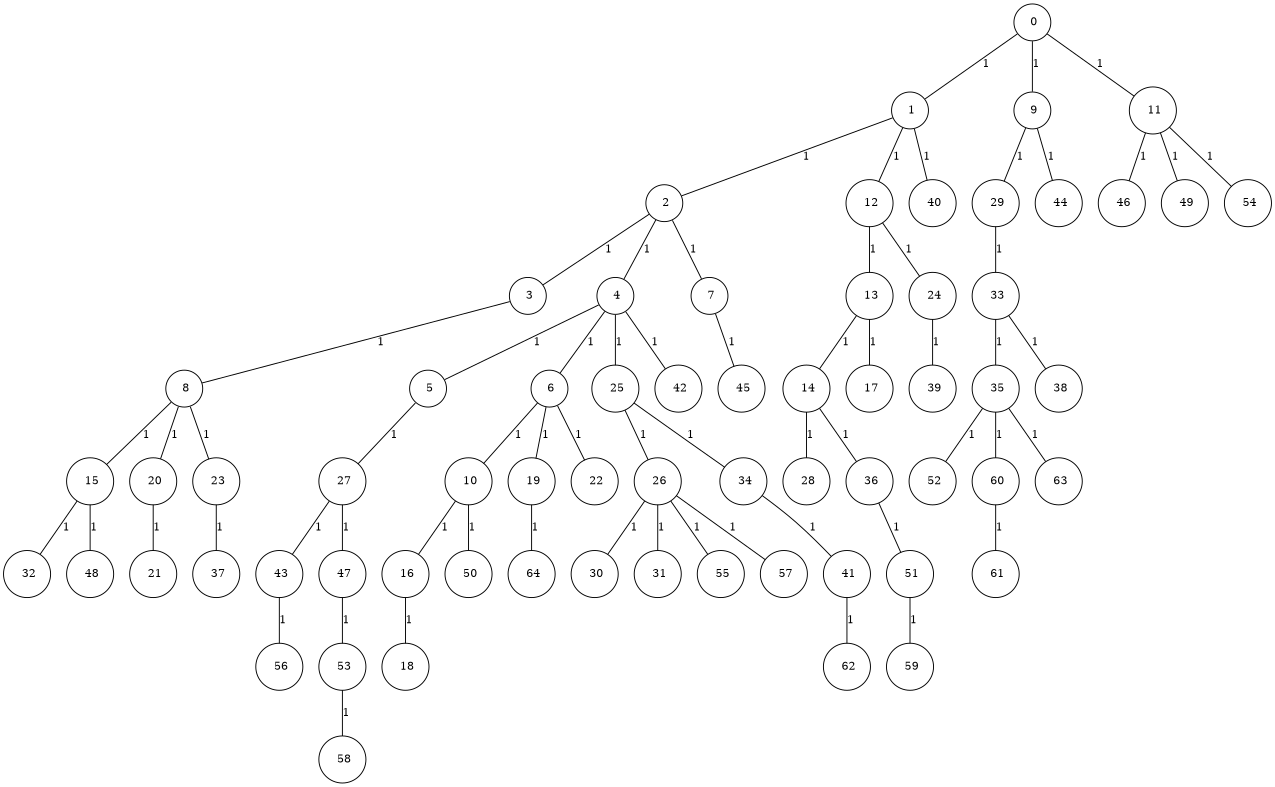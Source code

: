 graph G {
size="8.5,11;"
ratio = "expand;"
fixedsize="true;"
overlap="scale;"
node[shape=circle,width=.12,hight=.12,fontsize=12]
edge[fontsize=12]

0[label=" 0" color=black, pos="2.0803575,0.65213412!"];
1[label=" 1" color=black, pos="2.972608,2.1897184!"];
2[label=" 2" color=black, pos="0.40174218,0.50621423!"];
3[label=" 3" color=black, pos="1.729731,1.8493351!"];
4[label=" 4" color=black, pos="2.6307977,0.3200969!"];
5[label=" 5" color=black, pos="2.4375446,2.8600085!"];
6[label=" 6" color=black, pos="0.49353969,2.9302374!"];
7[label=" 7" color=black, pos="1.5838128,2.840921!"];
8[label=" 8" color=black, pos="1.7131179,2.1421708!"];
9[label=" 9" color=black, pos="1.9625182,0.68215494!"];
10[label=" 10" color=black, pos="1.1609642,0.18176932!"];
11[label=" 11" color=black, pos="1.2053966,1.6631958!"];
12[label=" 12" color=black, pos="0.83076932,2.4116742!"];
13[label=" 13" color=black, pos="1.7800277,2.8536553!"];
14[label=" 14" color=black, pos="1.7450117,2.9967051!"];
15[label=" 15" color=black, pos="0.38938478,1.9929948!"];
16[label=" 16" color=black, pos="2.3306812,1.7882286!"];
17[label=" 17" color=black, pos="1.4670547,2.6574597!"];
18[label=" 18" color=black, pos="1.6587527,2.5187141!"];
19[label=" 19" color=black, pos="0.87033351,1.7003436!"];
20[label=" 20" color=black, pos="1.1652025,2.9694167!"];
21[label=" 21" color=black, pos="1.3837005,2.2187975!"];
22[label=" 22" color=black, pos="1.6069648,0.45753674!"];
23[label=" 23" color=black, pos="1.0531287,0.098852307!"];
24[label=" 24" color=black, pos="2.5856971,2.6770092!"];
25[label=" 25" color=black, pos="1.3574645,2.6807707!"];
26[label=" 26" color=black, pos="0.17369796,1.8803665!"];
27[label=" 27" color=black, pos="0.38139465,2.7451343!"];
28[label=" 28" color=black, pos="1.6927279,2.4918273!"];
29[label=" 29" color=black, pos="1.5376231,1.2051406!"];
30[label=" 30" color=black, pos="0.92612746,0.14093751!"];
31[label=" 31" color=black, pos="1.1132089,1.3630659!"];
32[label=" 32" color=black, pos="0.12687073,1.7516578!"];
33[label=" 33" color=black, pos="0.37454403,2.5005523!"];
34[label=" 34" color=black, pos="0.63191334,0.59227346!"];
35[label=" 35" color=black, pos="1.9616289,0.55990515!"];
36[label=" 36" color=black, pos="0.051958806,1.7307852!"];
37[label=" 37" color=black, pos="0.76235732,2.7341698!"];
38[label=" 38" color=black, pos="2.5986032,2.6677409!"];
39[label=" 39" color=black, pos="2.1148972,0.41071814!"];
40[label=" 40" color=black, pos="2.070882,2.7261031!"];
41[label=" 41" color=black, pos="0.59480447,2.993668!"];
42[label=" 42" color=black, pos="0.60757426,1.2400258!"];
43[label=" 43" color=black, pos="1.9233492,1.22356!"];
44[label=" 44" color=black, pos="1.8516634,1.5648899!"];
45[label=" 45" color=black, pos="1.8902711,0.30250554!"];
46[label=" 46" color=black, pos="2.1741671,2.2006865!"];
47[label=" 47" color=black, pos="1.0010533,2.5308321!"];
48[label=" 48" color=black, pos="2.7737806,1.5173613!"];
49[label=" 49" color=black, pos="1.4835906,0.59530289!"];
50[label=" 50" color=black, pos="2.0969707,1.660368!"];
51[label=" 51" color=black, pos="1.6352597,1.9956279!"];
52[label=" 52" color=black, pos="1.8382733,2.1009439!"];
53[label=" 53" color=black, pos="2.8595775,1.2174188!"];
54[label=" 54" color=black, pos="0.37369583,1.3228088!"];
55[label=" 55" color=black, pos="0.029509941,2.4466844!"];
56[label=" 56" color=black, pos="2.1105761,0.17187561!"];
57[label=" 57" color=black, pos="2.4750749,0.68533162!"];
58[label=" 58" color=black, pos="1.6025072,0.59236544!"];
59[label=" 59" color=black, pos="2.2296277,2.72469!"];
60[label=" 60" color=black, pos="2.1485111,1.7964454!"];
61[label=" 61" color=black, pos="2.2290832,1.0418333!"];
62[label=" 62" color=black, pos="2.4319695,1.9775282!"];
63[label=" 63" color=black, pos="1.2182831,2.26477!"];
64[label=" 64" color=black, pos="1.3882582,0.923026!"];
0--1[label="1"]
0--9[label="1"]
0--11[label="1"]
1--2[label="1"]
1--12[label="1"]
1--40[label="1"]
2--3[label="1"]
2--4[label="1"]
2--7[label="1"]
3--8[label="1"]
4--5[label="1"]
4--6[label="1"]
4--25[label="1"]
4--42[label="1"]
5--27[label="1"]
6--10[label="1"]
6--19[label="1"]
6--22[label="1"]
7--45[label="1"]
8--15[label="1"]
8--20[label="1"]
8--23[label="1"]
9--29[label="1"]
9--44[label="1"]
10--16[label="1"]
10--50[label="1"]
11--46[label="1"]
11--49[label="1"]
11--54[label="1"]
12--13[label="1"]
12--24[label="1"]
13--14[label="1"]
13--17[label="1"]
14--28[label="1"]
14--36[label="1"]
15--32[label="1"]
15--48[label="1"]
16--18[label="1"]
19--64[label="1"]
20--21[label="1"]
23--37[label="1"]
24--39[label="1"]
25--26[label="1"]
25--34[label="1"]
26--30[label="1"]
26--31[label="1"]
26--55[label="1"]
26--57[label="1"]
27--43[label="1"]
27--47[label="1"]
29--33[label="1"]
33--35[label="1"]
33--38[label="1"]
34--41[label="1"]
35--52[label="1"]
35--60[label="1"]
35--63[label="1"]
36--51[label="1"]
41--62[label="1"]
43--56[label="1"]
47--53[label="1"]
51--59[label="1"]
53--58[label="1"]
60--61[label="1"]

}
